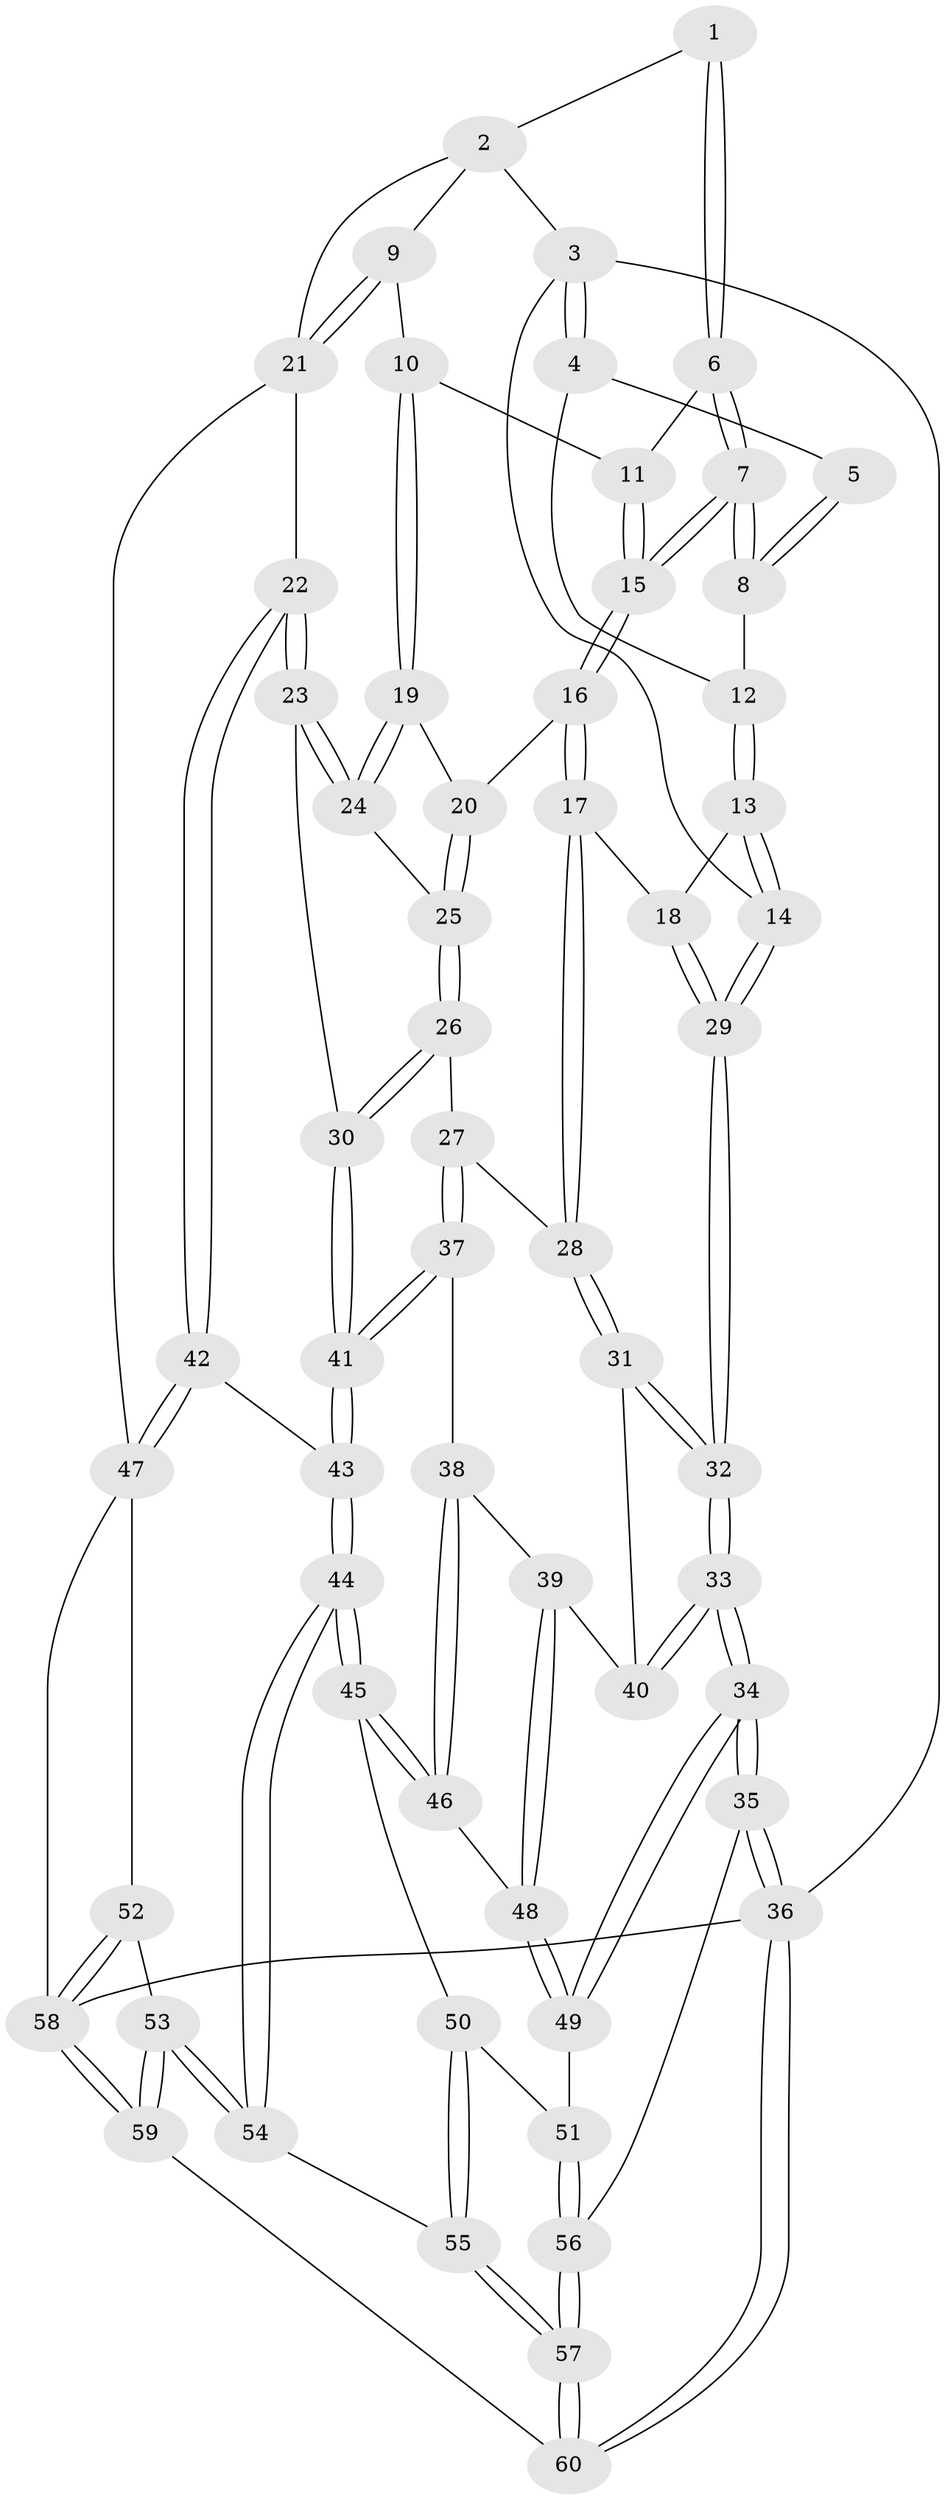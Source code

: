 // Generated by graph-tools (version 1.1) at 2025/03/03/09/25 03:03:18]
// undirected, 60 vertices, 146 edges
graph export_dot {
graph [start="1"]
  node [color=gray90,style=filled];
  1 [pos="+0.5743139378328715+0"];
  2 [pos="+0.7436165420285856+0"];
  3 [pos="+0+0"];
  4 [pos="+0.25703264767854733+0"];
  5 [pos="+0.41043195717354397+0"];
  6 [pos="+0.5568790000155772+0"];
  7 [pos="+0.4573542571737152+0.1368627115853848"];
  8 [pos="+0.44621931389833547+0.12315646437234307"];
  9 [pos="+0.792103134716381+0.14804144624001578"];
  10 [pos="+0.7046603167598313+0.171922349900294"];
  11 [pos="+0.6146882809089629+0.14198588245370397"];
  12 [pos="+0.28508668539695264+0"];
  13 [pos="+0.25322398954270814+0.23752721972380833"];
  14 [pos="+0+0"];
  15 [pos="+0.46198863082281416+0.20692834060041765"];
  16 [pos="+0.4543787840929897+0.22237551852825188"];
  17 [pos="+0.2923163427507762+0.31467131359023665"];
  18 [pos="+0.2725725914438371+0.29970816778770687"];
  19 [pos="+0.6422013476970789+0.2735864168714025"];
  20 [pos="+0.5218628571327688+0.2685595727038702"];
  21 [pos="+1+0.32330153660772204"];
  22 [pos="+0.9784399390790604+0.4161831617962614"];
  23 [pos="+0.9299412011452491+0.4138397620582107"];
  24 [pos="+0.6578352392603416+0.34540713943315854"];
  25 [pos="+0.579259183661588+0.41887598137892124"];
  26 [pos="+0.5644604009608197+0.4595940307216813"];
  27 [pos="+0.33333704788526836+0.4164738063785415"];
  28 [pos="+0.3055317865982874+0.37091004278556083"];
  29 [pos="+0+0.3546455659505835"];
  30 [pos="+0.5800426967270046+0.485829856477817"];
  31 [pos="+0.10553453876966142+0.5342635449022137"];
  32 [pos="+0+0.4878725221485266"];
  33 [pos="+0+0.6547942426096042"];
  34 [pos="+0+0.8223298682555904"];
  35 [pos="+0+0.8848678728425537"];
  36 [pos="+0+1"];
  37 [pos="+0.33396816173168425+0.5294982209259491"];
  38 [pos="+0.3336439627489816+0.5307272152992866"];
  39 [pos="+0.1774968395012558+0.6317706487884818"];
  40 [pos="+0.17717148266646568+0.6314437583593708"];
  41 [pos="+0.5956444681563154+0.6191135950952951"];
  42 [pos="+0.981418035874455+0.6079946947162806"];
  43 [pos="+0.6079369854377+0.6518736529186552"];
  44 [pos="+0.5209314495715347+0.8038633131544416"];
  45 [pos="+0.421472104748099+0.7728081548810449"];
  46 [pos="+0.38815584532282565+0.7463791379307984"];
  47 [pos="+1+0.7078750098551146"];
  48 [pos="+0.17750053115090236+0.7416579988678148"];
  49 [pos="+0.1251519686628069+0.7924227622526625"];
  50 [pos="+0.31151350451598825+0.8758150906786869"];
  51 [pos="+0.18473375013646334+0.8830681014761564"];
  52 [pos="+0.839735624466014+0.8347975887410215"];
  53 [pos="+0.581760474114271+0.9213671981493754"];
  54 [pos="+0.5243203683878513+0.8120394741842902"];
  55 [pos="+0.3058409738923993+0.9814944968171271"];
  56 [pos="+0.19444922028995676+0.9709806381197261"];
  57 [pos="+0.24962059672551504+1"];
  58 [pos="+0.7837415205504845+1"];
  59 [pos="+0.5810317133442595+1"];
  60 [pos="+0.25405036685208904+1"];
  1 -- 2;
  1 -- 6;
  1 -- 6;
  2 -- 3;
  2 -- 9;
  2 -- 21;
  3 -- 4;
  3 -- 4;
  3 -- 14;
  3 -- 36;
  4 -- 5;
  4 -- 12;
  5 -- 8;
  5 -- 8;
  6 -- 7;
  6 -- 7;
  6 -- 11;
  7 -- 8;
  7 -- 8;
  7 -- 15;
  7 -- 15;
  8 -- 12;
  9 -- 10;
  9 -- 21;
  9 -- 21;
  10 -- 11;
  10 -- 19;
  10 -- 19;
  11 -- 15;
  11 -- 15;
  12 -- 13;
  12 -- 13;
  13 -- 14;
  13 -- 14;
  13 -- 18;
  14 -- 29;
  14 -- 29;
  15 -- 16;
  15 -- 16;
  16 -- 17;
  16 -- 17;
  16 -- 20;
  17 -- 18;
  17 -- 28;
  17 -- 28;
  18 -- 29;
  18 -- 29;
  19 -- 20;
  19 -- 24;
  19 -- 24;
  20 -- 25;
  20 -- 25;
  21 -- 22;
  21 -- 47;
  22 -- 23;
  22 -- 23;
  22 -- 42;
  22 -- 42;
  23 -- 24;
  23 -- 24;
  23 -- 30;
  24 -- 25;
  25 -- 26;
  25 -- 26;
  26 -- 27;
  26 -- 30;
  26 -- 30;
  27 -- 28;
  27 -- 37;
  27 -- 37;
  28 -- 31;
  28 -- 31;
  29 -- 32;
  29 -- 32;
  30 -- 41;
  30 -- 41;
  31 -- 32;
  31 -- 32;
  31 -- 40;
  32 -- 33;
  32 -- 33;
  33 -- 34;
  33 -- 34;
  33 -- 40;
  33 -- 40;
  34 -- 35;
  34 -- 35;
  34 -- 49;
  34 -- 49;
  35 -- 36;
  35 -- 36;
  35 -- 56;
  36 -- 60;
  36 -- 60;
  36 -- 58;
  37 -- 38;
  37 -- 41;
  37 -- 41;
  38 -- 39;
  38 -- 46;
  38 -- 46;
  39 -- 40;
  39 -- 48;
  39 -- 48;
  41 -- 43;
  41 -- 43;
  42 -- 43;
  42 -- 47;
  42 -- 47;
  43 -- 44;
  43 -- 44;
  44 -- 45;
  44 -- 45;
  44 -- 54;
  44 -- 54;
  45 -- 46;
  45 -- 46;
  45 -- 50;
  46 -- 48;
  47 -- 52;
  47 -- 58;
  48 -- 49;
  48 -- 49;
  49 -- 51;
  50 -- 51;
  50 -- 55;
  50 -- 55;
  51 -- 56;
  51 -- 56;
  52 -- 53;
  52 -- 58;
  52 -- 58;
  53 -- 54;
  53 -- 54;
  53 -- 59;
  53 -- 59;
  54 -- 55;
  55 -- 57;
  55 -- 57;
  56 -- 57;
  56 -- 57;
  57 -- 60;
  57 -- 60;
  58 -- 59;
  58 -- 59;
  59 -- 60;
}
